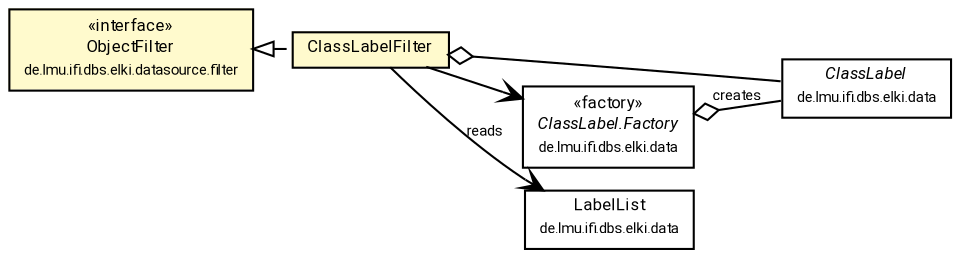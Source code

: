#!/usr/local/bin/dot
#
# Class diagram 
# Generated by UMLGraph version R5_7_2-60-g0e99a6 (http://www.spinellis.gr/umlgraph/)
#

digraph G {
	graph [fontnames="svg"]
	edge [fontname="Roboto",fontsize=7,labelfontname="Roboto",labelfontsize=7,color="black"];
	node [fontname="Roboto",fontcolor="black",fontsize=8,shape=plaintext,margin=0,width=0,height=0];
	nodesep=0.15;
	ranksep=0.25;
	rankdir=LR;
	// de.lmu.ifi.dbs.elki.datasource.filter.ObjectFilter
	c2491185 [label=<<table title="de.lmu.ifi.dbs.elki.datasource.filter.ObjectFilter" border="0" cellborder="1" cellspacing="0" cellpadding="2" bgcolor="LemonChiffon" href="../ObjectFilter.html" target="_parent">
		<tr><td><table border="0" cellspacing="0" cellpadding="1">
		<tr><td align="center" balign="center"> &#171;interface&#187; </td></tr>
		<tr><td align="center" balign="center"> <font face="Roboto">ObjectFilter</font> </td></tr>
		<tr><td align="center" balign="center"> <font face="Roboto" point-size="7.0">de.lmu.ifi.dbs.elki.datasource.filter</font> </td></tr>
		</table></td></tr>
		</table>>, URL="../ObjectFilter.html"];
	// de.lmu.ifi.dbs.elki.data.ClassLabel
	c2491245 [label=<<table title="de.lmu.ifi.dbs.elki.data.ClassLabel" border="0" cellborder="1" cellspacing="0" cellpadding="2" href="../../../data/ClassLabel.html" target="_parent">
		<tr><td><table border="0" cellspacing="0" cellpadding="1">
		<tr><td align="center" balign="center"> <font face="Roboto"><i>ClassLabel</i></font> </td></tr>
		<tr><td align="center" balign="center"> <font face="Roboto" point-size="7.0">de.lmu.ifi.dbs.elki.data</font> </td></tr>
		</table></td></tr>
		</table>>, URL="../../../data/ClassLabel.html"];
	// de.lmu.ifi.dbs.elki.data.ClassLabel.Factory<L extends de.lmu.ifi.dbs.elki.data.ClassLabel>
	c2491246 [label=<<table title="de.lmu.ifi.dbs.elki.data.ClassLabel.Factory" border="0" cellborder="1" cellspacing="0" cellpadding="2" href="../../../data/ClassLabel.Factory.html" target="_parent">
		<tr><td><table border="0" cellspacing="0" cellpadding="1">
		<tr><td align="center" balign="center"> &#171;factory&#187; </td></tr>
		<tr><td align="center" balign="center"> <font face="Roboto"><i>ClassLabel.Factory</i></font> </td></tr>
		<tr><td align="center" balign="center"> <font face="Roboto" point-size="7.0">de.lmu.ifi.dbs.elki.data</font> </td></tr>
		</table></td></tr>
		</table>>, URL="../../../data/ClassLabel.Factory.html"];
	// de.lmu.ifi.dbs.elki.data.LabelList
	c2491283 [label=<<table title="de.lmu.ifi.dbs.elki.data.LabelList" border="0" cellborder="1" cellspacing="0" cellpadding="2" href="../../../data/LabelList.html" target="_parent">
		<tr><td><table border="0" cellspacing="0" cellpadding="1">
		<tr><td align="center" balign="center"> <font face="Roboto">LabelList</font> </td></tr>
		<tr><td align="center" balign="center"> <font face="Roboto" point-size="7.0">de.lmu.ifi.dbs.elki.data</font> </td></tr>
		</table></td></tr>
		</table>>, URL="../../../data/LabelList.html"];
	// de.lmu.ifi.dbs.elki.datasource.filter.typeconversions.ClassLabelFilter
	c2492713 [label=<<table title="de.lmu.ifi.dbs.elki.datasource.filter.typeconversions.ClassLabelFilter" border="0" cellborder="1" cellspacing="0" cellpadding="2" bgcolor="lemonChiffon" href="ClassLabelFilter.html" target="_parent">
		<tr><td><table border="0" cellspacing="0" cellpadding="1">
		<tr><td align="center" balign="center"> <font face="Roboto">ClassLabelFilter</font> </td></tr>
		</table></td></tr>
		</table>>, URL="ClassLabelFilter.html"];
	// de.lmu.ifi.dbs.elki.data.ClassLabel.Factory<L extends de.lmu.ifi.dbs.elki.data.ClassLabel> has de.lmu.ifi.dbs.elki.data.ClassLabel
	c2491246 -> c2491245 [arrowhead=none,arrowtail=ediamond,dir=back,weight=4,label="creates"];
	// de.lmu.ifi.dbs.elki.datasource.filter.typeconversions.ClassLabelFilter implements de.lmu.ifi.dbs.elki.datasource.filter.ObjectFilter
	c2491185 -> c2492713 [arrowtail=empty,style=dashed,dir=back,weight=9];
	// de.lmu.ifi.dbs.elki.datasource.filter.typeconversions.ClassLabelFilter has de.lmu.ifi.dbs.elki.data.ClassLabel
	c2492713 -> c2491245 [arrowhead=none,arrowtail=ediamond,dir=back,weight=4];
	// de.lmu.ifi.dbs.elki.datasource.filter.typeconversions.ClassLabelFilter navassoc de.lmu.ifi.dbs.elki.data.LabelList
	c2492713 -> c2491283 [arrowhead=open,weight=1,label="reads"];
	// de.lmu.ifi.dbs.elki.datasource.filter.typeconversions.ClassLabelFilter navassoc de.lmu.ifi.dbs.elki.data.ClassLabel.Factory<L extends de.lmu.ifi.dbs.elki.data.ClassLabel>
	c2492713 -> c2491246 [arrowhead=open,weight=1];
}

